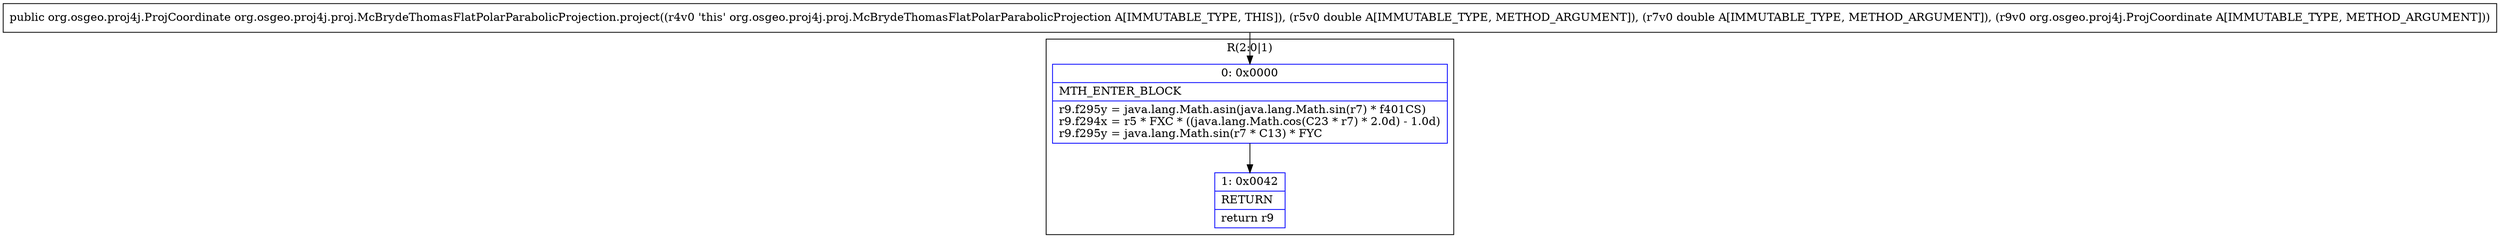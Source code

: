 digraph "CFG fororg.osgeo.proj4j.proj.McBrydeThomasFlatPolarParabolicProjection.project(DDLorg\/osgeo\/proj4j\/ProjCoordinate;)Lorg\/osgeo\/proj4j\/ProjCoordinate;" {
subgraph cluster_Region_2136873238 {
label = "R(2:0|1)";
node [shape=record,color=blue];
Node_0 [shape=record,label="{0\:\ 0x0000|MTH_ENTER_BLOCK\l|r9.f295y = java.lang.Math.asin(java.lang.Math.sin(r7) * f401CS)\lr9.f294x = r5 * FXC * ((java.lang.Math.cos(C23 * r7) * 2.0d) \- 1.0d)\lr9.f295y = java.lang.Math.sin(r7 * C13) * FYC\l}"];
Node_1 [shape=record,label="{1\:\ 0x0042|RETURN\l|return r9\l}"];
}
MethodNode[shape=record,label="{public org.osgeo.proj4j.ProjCoordinate org.osgeo.proj4j.proj.McBrydeThomasFlatPolarParabolicProjection.project((r4v0 'this' org.osgeo.proj4j.proj.McBrydeThomasFlatPolarParabolicProjection A[IMMUTABLE_TYPE, THIS]), (r5v0 double A[IMMUTABLE_TYPE, METHOD_ARGUMENT]), (r7v0 double A[IMMUTABLE_TYPE, METHOD_ARGUMENT]), (r9v0 org.osgeo.proj4j.ProjCoordinate A[IMMUTABLE_TYPE, METHOD_ARGUMENT])) }"];
MethodNode -> Node_0;
Node_0 -> Node_1;
}

